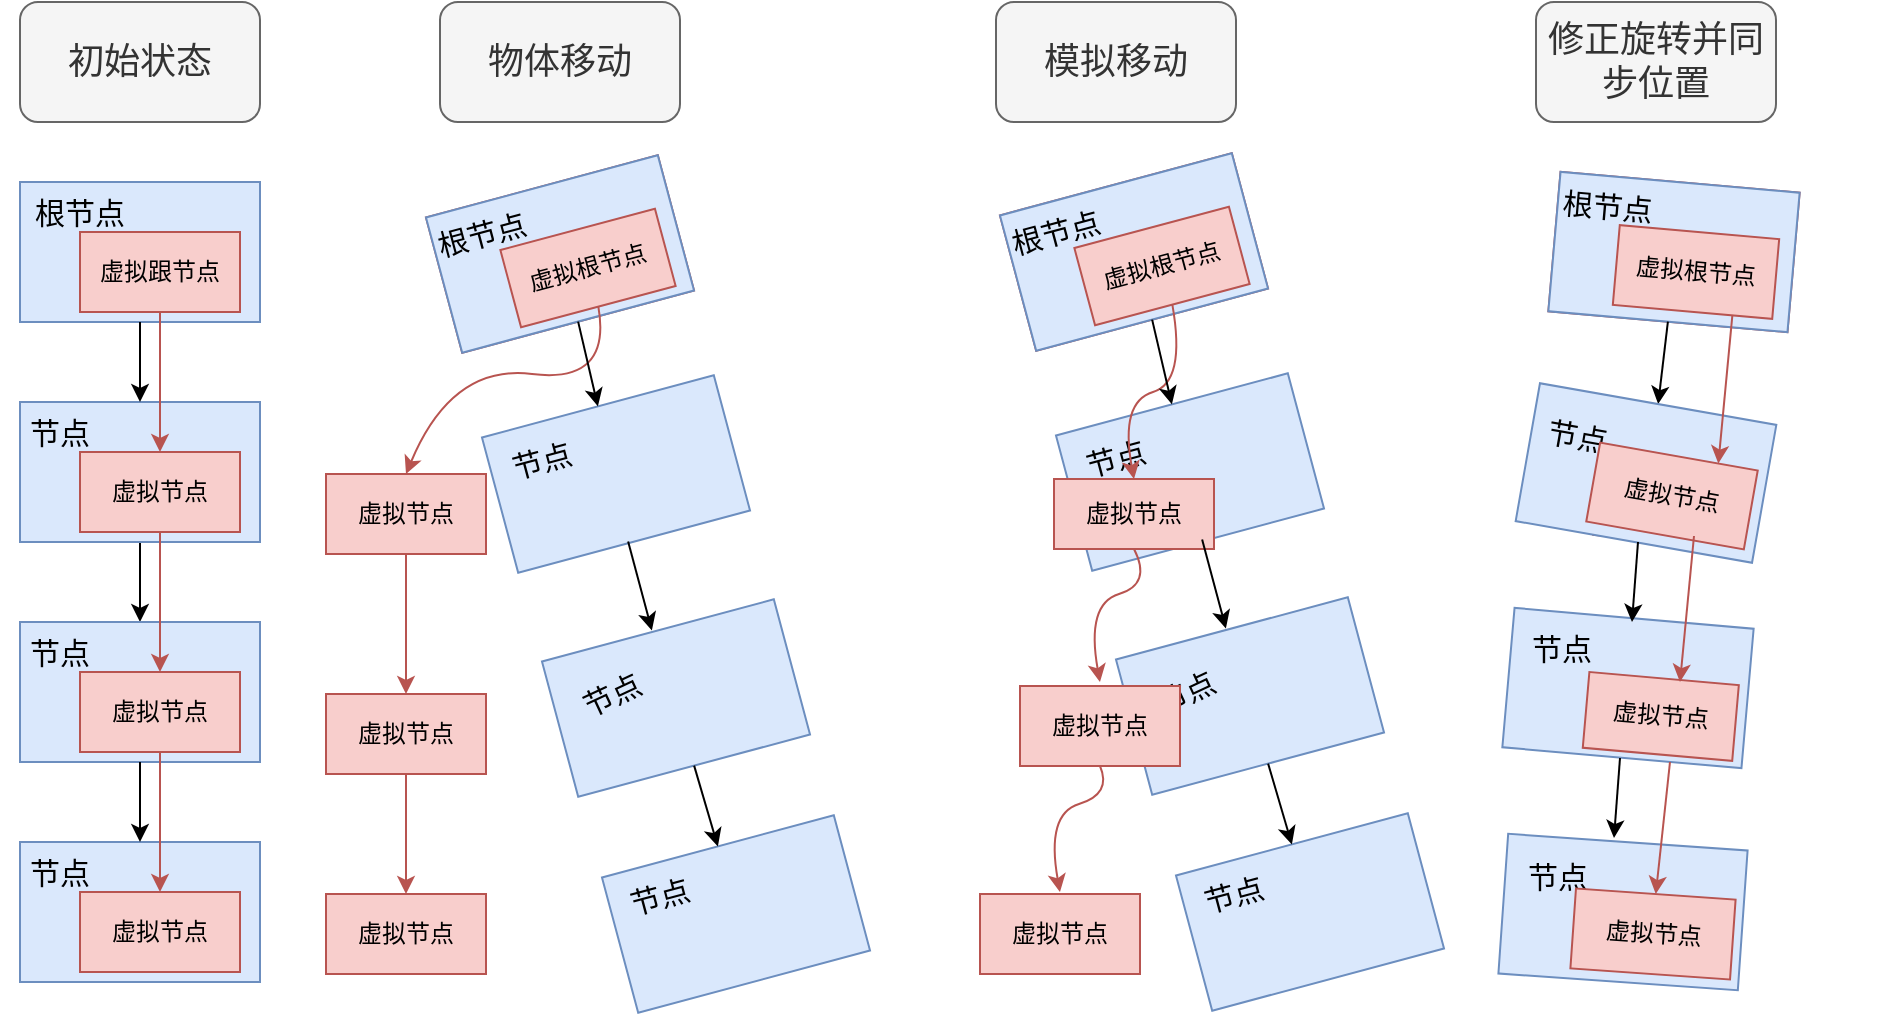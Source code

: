 <mxfile version="21.7.5" type="github">
  <diagram name="第 1 页" id="8buJ6B8Z57eMmDjPGeam">
    <mxGraphModel dx="1159" dy="615" grid="1" gridSize="10" guides="1" tooltips="1" connect="1" arrows="1" fold="1" page="1" pageScale="1" pageWidth="827" pageHeight="1169" math="0" shadow="0">
      <root>
        <mxCell id="0" />
        <mxCell id="1" parent="0" />
        <mxCell id="l6V3d8CKDrvA205oDEGE-73" value="" style="group" vertex="1" connectable="0" parent="1">
          <mxGeometry x="397" y="381" width="120" height="70" as="geometry" />
        </mxCell>
        <mxCell id="l6V3d8CKDrvA205oDEGE-74" value="" style="rounded=0;whiteSpace=wrap;html=1;fillColor=#dae8fc;strokeColor=#6c8ebf;rotation=-15;" vertex="1" parent="l6V3d8CKDrvA205oDEGE-73">
          <mxGeometry x="11" y="-8" width="120" height="70" as="geometry" />
        </mxCell>
        <mxCell id="l6V3d8CKDrvA205oDEGE-75" value="&lt;font style=&quot;font-size: 15px;&quot;&gt;节点&lt;/font&gt;" style="text;html=1;strokeColor=none;fillColor=none;align=center;verticalAlign=middle;whiteSpace=wrap;rounded=0;rotation=-25;" vertex="1" parent="l6V3d8CKDrvA205oDEGE-73">
          <mxGeometry x="9" y="10" width="60" height="30" as="geometry" />
        </mxCell>
        <mxCell id="l6V3d8CKDrvA205oDEGE-1" value="&lt;font style=&quot;font-size: 18px;&quot;&gt;&lt;font style=&quot;font-size: 18px;&quot;&gt;初始状&lt;/font&gt;态&lt;/font&gt;" style="rounded=1;whiteSpace=wrap;html=1;fillColor=#f5f5f5;strokeColor=#666666;fontColor=#333333;" vertex="1" parent="1">
          <mxGeometry x="140" y="60" width="120" height="60" as="geometry" />
        </mxCell>
        <mxCell id="l6V3d8CKDrvA205oDEGE-13" value="" style="group;fillColor=#f8cecc;strokeColor=#b85450;" vertex="1" connectable="0" parent="1">
          <mxGeometry x="140" y="150" width="120" height="70" as="geometry" />
        </mxCell>
        <mxCell id="l6V3d8CKDrvA205oDEGE-2" value="" style="rounded=0;whiteSpace=wrap;html=1;fillColor=#dae8fc;strokeColor=#6c8ebf;" vertex="1" parent="l6V3d8CKDrvA205oDEGE-13">
          <mxGeometry width="120" height="70" as="geometry" />
        </mxCell>
        <mxCell id="l6V3d8CKDrvA205oDEGE-5" value="&lt;font style=&quot;font-size: 15px;&quot;&gt;根节点&lt;/font&gt;" style="text;html=1;strokeColor=none;fillColor=none;align=center;verticalAlign=middle;whiteSpace=wrap;rounded=0;" vertex="1" parent="l6V3d8CKDrvA205oDEGE-13">
          <mxGeometry width="60" height="30" as="geometry" />
        </mxCell>
        <mxCell id="l6V3d8CKDrvA205oDEGE-6" value="虚拟跟节点" style="rounded=0;whiteSpace=wrap;html=1;fillColor=#f8cecc;strokeColor=#b85450;" vertex="1" parent="l6V3d8CKDrvA205oDEGE-13">
          <mxGeometry x="30" y="25" width="80" height="40" as="geometry" />
        </mxCell>
        <mxCell id="l6V3d8CKDrvA205oDEGE-63" style="edgeStyle=orthogonalEdgeStyle;rounded=0;orthogonalLoop=1;jettySize=auto;html=1;entryX=0.5;entryY=0;entryDx=0;entryDy=0;" edge="1" parent="1" source="l6V3d8CKDrvA205oDEGE-15" target="l6V3d8CKDrvA205oDEGE-19">
          <mxGeometry relative="1" as="geometry" />
        </mxCell>
        <mxCell id="l6V3d8CKDrvA205oDEGE-15" value="" style="rounded=0;whiteSpace=wrap;html=1;fillColor=#dae8fc;strokeColor=#6c8ebf;" vertex="1" parent="1">
          <mxGeometry x="140" y="260" width="120" height="70" as="geometry" />
        </mxCell>
        <mxCell id="l6V3d8CKDrvA205oDEGE-16" value="&lt;font style=&quot;font-size: 15px;&quot;&gt;节点&lt;/font&gt;" style="text;html=1;strokeColor=none;fillColor=none;align=center;verticalAlign=middle;whiteSpace=wrap;rounded=0;" vertex="1" parent="1">
          <mxGeometry x="130" y="260" width="60" height="30" as="geometry" />
        </mxCell>
        <mxCell id="l6V3d8CKDrvA205oDEGE-17" value="虚拟节点" style="rounded=0;whiteSpace=wrap;html=1;fillColor=#f8cecc;strokeColor=#b85450;" vertex="1" parent="1">
          <mxGeometry x="170" y="285" width="80" height="40" as="geometry" />
        </mxCell>
        <mxCell id="l6V3d8CKDrvA205oDEGE-18" value="" style="group;fillColor=#f8cecc;strokeColor=#b85450;" vertex="1" connectable="0" parent="1">
          <mxGeometry x="140" y="370" width="120" height="70" as="geometry" />
        </mxCell>
        <mxCell id="l6V3d8CKDrvA205oDEGE-19" value="" style="rounded=0;whiteSpace=wrap;html=1;fillColor=#dae8fc;strokeColor=#6c8ebf;" vertex="1" parent="l6V3d8CKDrvA205oDEGE-18">
          <mxGeometry width="120" height="70" as="geometry" />
        </mxCell>
        <mxCell id="l6V3d8CKDrvA205oDEGE-20" value="&lt;font style=&quot;font-size: 15px;&quot;&gt;节点&lt;/font&gt;" style="text;html=1;strokeColor=none;fillColor=none;align=center;verticalAlign=middle;whiteSpace=wrap;rounded=0;" vertex="1" parent="l6V3d8CKDrvA205oDEGE-18">
          <mxGeometry x="-10" width="60" height="30" as="geometry" />
        </mxCell>
        <mxCell id="l6V3d8CKDrvA205oDEGE-21" value="虚拟节点" style="rounded=0;whiteSpace=wrap;html=1;fillColor=#f8cecc;strokeColor=#b85450;" vertex="1" parent="l6V3d8CKDrvA205oDEGE-18">
          <mxGeometry x="30" y="25" width="80" height="40" as="geometry" />
        </mxCell>
        <mxCell id="l6V3d8CKDrvA205oDEGE-26" value="" style="group;fillColor=#f8cecc;strokeColor=#b85450;" vertex="1" connectable="0" parent="1">
          <mxGeometry x="140" y="480" width="120" height="70" as="geometry" />
        </mxCell>
        <mxCell id="l6V3d8CKDrvA205oDEGE-27" value="" style="rounded=0;whiteSpace=wrap;html=1;fillColor=#dae8fc;strokeColor=#6c8ebf;" vertex="1" parent="l6V3d8CKDrvA205oDEGE-26">
          <mxGeometry width="120" height="70" as="geometry" />
        </mxCell>
        <mxCell id="l6V3d8CKDrvA205oDEGE-28" value="&lt;font style=&quot;font-size: 15px;&quot;&gt;节点&lt;/font&gt;" style="text;html=1;strokeColor=none;fillColor=none;align=center;verticalAlign=middle;whiteSpace=wrap;rounded=0;" vertex="1" parent="l6V3d8CKDrvA205oDEGE-26">
          <mxGeometry x="-10" width="60" height="30" as="geometry" />
        </mxCell>
        <mxCell id="l6V3d8CKDrvA205oDEGE-29" value="虚拟节点" style="rounded=0;whiteSpace=wrap;html=1;fillColor=#f8cecc;strokeColor=#b85450;" vertex="1" parent="l6V3d8CKDrvA205oDEGE-26">
          <mxGeometry x="30" y="25" width="80" height="40" as="geometry" />
        </mxCell>
        <mxCell id="l6V3d8CKDrvA205oDEGE-42" value="&lt;span style=&quot;font-size: 18px;&quot;&gt;物体移动&lt;/span&gt;" style="rounded=1;whiteSpace=wrap;html=1;fillColor=#f5f5f5;strokeColor=#666666;fontColor=#333333;" vertex="1" parent="1">
          <mxGeometry x="350" y="60" width="120" height="60" as="geometry" />
        </mxCell>
        <mxCell id="l6V3d8CKDrvA205oDEGE-61" style="edgeStyle=orthogonalEdgeStyle;rounded=0;orthogonalLoop=1;jettySize=auto;html=1;entryX=0.5;entryY=0;entryDx=0;entryDy=0;" edge="1" parent="1" source="l6V3d8CKDrvA205oDEGE-2" target="l6V3d8CKDrvA205oDEGE-15">
          <mxGeometry relative="1" as="geometry" />
        </mxCell>
        <mxCell id="l6V3d8CKDrvA205oDEGE-64" style="edgeStyle=orthogonalEdgeStyle;rounded=0;orthogonalLoop=1;jettySize=auto;html=1;entryX=0.5;entryY=0;entryDx=0;entryDy=0;" edge="1" parent="1" source="l6V3d8CKDrvA205oDEGE-19" target="l6V3d8CKDrvA205oDEGE-27">
          <mxGeometry relative="1" as="geometry" />
        </mxCell>
        <mxCell id="l6V3d8CKDrvA205oDEGE-65" value="" style="group;fillColor=#f8cecc;strokeColor=#b85450;rotation=-15;" vertex="1" connectable="0" parent="1">
          <mxGeometry x="350" y="151" width="120" height="70" as="geometry" />
        </mxCell>
        <mxCell id="l6V3d8CKDrvA205oDEGE-66" value="" style="rounded=0;whiteSpace=wrap;html=1;fillColor=#dae8fc;strokeColor=#6c8ebf;rotation=-15;" vertex="1" parent="l6V3d8CKDrvA205oDEGE-65">
          <mxGeometry width="120" height="70" as="geometry" />
        </mxCell>
        <mxCell id="l6V3d8CKDrvA205oDEGE-67" value="&lt;font style=&quot;font-size: 15px;&quot;&gt;根节点&lt;/font&gt;" style="text;html=1;strokeColor=none;fillColor=none;align=center;verticalAlign=middle;whiteSpace=wrap;rounded=0;rotation=-15;" vertex="1" parent="l6V3d8CKDrvA205oDEGE-65">
          <mxGeometry x="-9" y="10" width="60" height="30" as="geometry" />
        </mxCell>
        <mxCell id="l6V3d8CKDrvA205oDEGE-68" value="虚拟根节点" style="rounded=0;whiteSpace=wrap;html=1;fillColor=#f8cecc;strokeColor=#b85450;rotation=-15;" vertex="1" parent="l6V3d8CKDrvA205oDEGE-65">
          <mxGeometry x="34" y="22" width="80" height="40" as="geometry" />
        </mxCell>
        <mxCell id="l6V3d8CKDrvA205oDEGE-70" value="" style="rounded=0;whiteSpace=wrap;html=1;fillColor=#dae8fc;strokeColor=#6c8ebf;rotation=-15;" vertex="1" parent="1">
          <mxGeometry x="378" y="261" width="120" height="70" as="geometry" />
        </mxCell>
        <mxCell id="l6V3d8CKDrvA205oDEGE-71" value="&lt;font style=&quot;font-size: 15px;&quot;&gt;节点&lt;/font&gt;" style="text;html=1;strokeColor=none;fillColor=none;align=center;verticalAlign=middle;whiteSpace=wrap;rounded=0;rotation=-15;" vertex="1" parent="1">
          <mxGeometry x="371" y="274" width="60" height="30" as="geometry" />
        </mxCell>
        <mxCell id="l6V3d8CKDrvA205oDEGE-92" style="edgeStyle=orthogonalEdgeStyle;rounded=0;orthogonalLoop=1;jettySize=auto;html=1;entryX=0.5;entryY=0;entryDx=0;entryDy=0;fillColor=#f8cecc;strokeColor=#b85450;" edge="1" parent="1" source="l6V3d8CKDrvA205oDEGE-72" target="l6V3d8CKDrvA205oDEGE-76">
          <mxGeometry relative="1" as="geometry" />
        </mxCell>
        <mxCell id="l6V3d8CKDrvA205oDEGE-72" value="虚拟节点" style="rounded=0;whiteSpace=wrap;html=1;fillColor=#f8cecc;strokeColor=#b85450;" vertex="1" parent="1">
          <mxGeometry x="293" y="296" width="80" height="40" as="geometry" />
        </mxCell>
        <mxCell id="l6V3d8CKDrvA205oDEGE-77" value="" style="group;rotation=-15;" vertex="1" connectable="0" parent="1">
          <mxGeometry x="451" y="479" width="120" height="70" as="geometry" />
        </mxCell>
        <mxCell id="l6V3d8CKDrvA205oDEGE-78" value="" style="rounded=0;whiteSpace=wrap;html=1;fillColor=#dae8fc;strokeColor=#6c8ebf;rotation=-15;" vertex="1" parent="l6V3d8CKDrvA205oDEGE-77">
          <mxGeometry x="-13" y="2" width="120" height="70" as="geometry" />
        </mxCell>
        <mxCell id="l6V3d8CKDrvA205oDEGE-79" value="&lt;font style=&quot;font-size: 15px;&quot;&gt;节点&lt;/font&gt;" style="text;html=1;strokeColor=none;fillColor=none;align=center;verticalAlign=middle;whiteSpace=wrap;rounded=0;rotation=-15;" vertex="1" parent="l6V3d8CKDrvA205oDEGE-77">
          <mxGeometry x="-21" y="13" width="60" height="30" as="geometry" />
        </mxCell>
        <mxCell id="l6V3d8CKDrvA205oDEGE-93" style="edgeStyle=orthogonalEdgeStyle;rounded=0;orthogonalLoop=1;jettySize=auto;html=1;entryX=0.5;entryY=0;entryDx=0;entryDy=0;fillColor=#f8cecc;strokeColor=#b85450;" edge="1" parent="1" source="l6V3d8CKDrvA205oDEGE-76" target="l6V3d8CKDrvA205oDEGE-80">
          <mxGeometry relative="1" as="geometry" />
        </mxCell>
        <mxCell id="l6V3d8CKDrvA205oDEGE-76" value="虚拟节点" style="rounded=0;whiteSpace=wrap;html=1;fillColor=#f8cecc;strokeColor=#b85450;" vertex="1" parent="1">
          <mxGeometry x="293" y="406" width="80" height="40" as="geometry" />
        </mxCell>
        <mxCell id="l6V3d8CKDrvA205oDEGE-80" value="虚拟节点" style="rounded=0;whiteSpace=wrap;html=1;fillColor=#f8cecc;strokeColor=#b85450;" vertex="1" parent="1">
          <mxGeometry x="293" y="506" width="80" height="40" as="geometry" />
        </mxCell>
        <mxCell id="l6V3d8CKDrvA205oDEGE-90" value="" style="curved=1;endArrow=classic;html=1;rounded=0;exitX=0.5;exitY=1;exitDx=0;exitDy=0;entryX=0.5;entryY=0;entryDx=0;entryDy=0;fillColor=#f8cecc;strokeColor=#b85450;" edge="1" parent="1" source="l6V3d8CKDrvA205oDEGE-68" target="l6V3d8CKDrvA205oDEGE-72">
          <mxGeometry width="50" height="50" relative="1" as="geometry">
            <mxPoint x="316" y="261" as="sourcePoint" />
            <mxPoint x="366" y="211" as="targetPoint" />
            <Array as="points">
              <mxPoint x="436" y="251" />
              <mxPoint x="356" y="241" />
            </Array>
          </mxGeometry>
        </mxCell>
        <mxCell id="l6V3d8CKDrvA205oDEGE-96" value="" style="endArrow=classic;html=1;rounded=0;exitX=0.5;exitY=1;exitDx=0;exitDy=0;entryX=0.5;entryY=0;entryDx=0;entryDy=0;" edge="1" parent="1" source="l6V3d8CKDrvA205oDEGE-66" target="l6V3d8CKDrvA205oDEGE-70">
          <mxGeometry width="50" height="50" relative="1" as="geometry">
            <mxPoint x="425.059" y="229.807" as="sourcePoint" />
            <mxPoint x="576" y="321" as="targetPoint" />
          </mxGeometry>
        </mxCell>
        <mxCell id="l6V3d8CKDrvA205oDEGE-97" style="edgeStyle=orthogonalEdgeStyle;rounded=0;orthogonalLoop=1;jettySize=auto;html=1;entryX=0.5;entryY=0;entryDx=0;entryDy=0;fillColor=#f8cecc;strokeColor=#b85450;" edge="1" parent="1" source="l6V3d8CKDrvA205oDEGE-6" target="l6V3d8CKDrvA205oDEGE-17">
          <mxGeometry relative="1" as="geometry" />
        </mxCell>
        <mxCell id="l6V3d8CKDrvA205oDEGE-99" style="edgeStyle=orthogonalEdgeStyle;rounded=0;orthogonalLoop=1;jettySize=auto;html=1;fillColor=#f8cecc;strokeColor=#b85450;" edge="1" parent="1" source="l6V3d8CKDrvA205oDEGE-21" target="l6V3d8CKDrvA205oDEGE-29">
          <mxGeometry relative="1" as="geometry" />
        </mxCell>
        <mxCell id="l6V3d8CKDrvA205oDEGE-98" style="edgeStyle=orthogonalEdgeStyle;rounded=0;orthogonalLoop=1;jettySize=auto;html=1;entryX=0.5;entryY=0;entryDx=0;entryDy=0;fillColor=#f8cecc;strokeColor=#b85450;" edge="1" parent="1" source="l6V3d8CKDrvA205oDEGE-17" target="l6V3d8CKDrvA205oDEGE-21">
          <mxGeometry relative="1" as="geometry" />
        </mxCell>
        <mxCell id="l6V3d8CKDrvA205oDEGE-100" value="" style="endArrow=classic;html=1;rounded=0;exitX=0.5;exitY=1;exitDx=0;exitDy=0;entryX=0.5;entryY=0;entryDx=0;entryDy=0;" edge="1" parent="1">
          <mxGeometry width="50" height="50" relative="1" as="geometry">
            <mxPoint x="444.059" y="329.807" as="sourcePoint" />
            <mxPoint x="455.941" y="374.193" as="targetPoint" />
          </mxGeometry>
        </mxCell>
        <mxCell id="l6V3d8CKDrvA205oDEGE-105" value="" style="endArrow=classic;html=1;rounded=0;exitX=0.5;exitY=1;exitDx=0;exitDy=0;entryX=0.5;entryY=0;entryDx=0;entryDy=0;" edge="1" parent="1" source="l6V3d8CKDrvA205oDEGE-74" target="l6V3d8CKDrvA205oDEGE-78">
          <mxGeometry width="50" height="50" relative="1" as="geometry">
            <mxPoint x="560" y="381" as="sourcePoint" />
            <mxPoint x="610" y="331" as="targetPoint" />
          </mxGeometry>
        </mxCell>
        <mxCell id="l6V3d8CKDrvA205oDEGE-106" value="&lt;span style=&quot;font-size: 18px;&quot;&gt;模拟移动&lt;/span&gt;" style="rounded=1;whiteSpace=wrap;html=1;fillColor=#f5f5f5;strokeColor=#666666;fontColor=#333333;" vertex="1" parent="1">
          <mxGeometry x="628" y="60" width="120" height="60" as="geometry" />
        </mxCell>
        <mxCell id="l6V3d8CKDrvA205oDEGE-107" value="" style="group" vertex="1" connectable="0" parent="1">
          <mxGeometry x="684" y="380" width="120" height="70" as="geometry" />
        </mxCell>
        <mxCell id="l6V3d8CKDrvA205oDEGE-108" value="" style="rounded=0;whiteSpace=wrap;html=1;fillColor=#dae8fc;strokeColor=#6c8ebf;rotation=-15;" vertex="1" parent="l6V3d8CKDrvA205oDEGE-107">
          <mxGeometry x="11" y="-8" width="120" height="70" as="geometry" />
        </mxCell>
        <mxCell id="l6V3d8CKDrvA205oDEGE-109" value="&lt;font style=&quot;font-size: 15px;&quot;&gt;节点&lt;/font&gt;" style="text;html=1;strokeColor=none;fillColor=none;align=center;verticalAlign=middle;whiteSpace=wrap;rounded=0;rotation=-25;" vertex="1" parent="l6V3d8CKDrvA205oDEGE-107">
          <mxGeometry x="9" y="10" width="60" height="30" as="geometry" />
        </mxCell>
        <mxCell id="l6V3d8CKDrvA205oDEGE-110" value="" style="group;fillColor=#f8cecc;strokeColor=#b85450;rotation=-15;" vertex="1" connectable="0" parent="1">
          <mxGeometry x="637" y="150" width="120" height="70" as="geometry" />
        </mxCell>
        <mxCell id="l6V3d8CKDrvA205oDEGE-111" value="" style="rounded=0;whiteSpace=wrap;html=1;fillColor=#dae8fc;strokeColor=#6c8ebf;rotation=-15;" vertex="1" parent="l6V3d8CKDrvA205oDEGE-110">
          <mxGeometry width="120" height="70" as="geometry" />
        </mxCell>
        <mxCell id="l6V3d8CKDrvA205oDEGE-112" value="&lt;font style=&quot;font-size: 15px;&quot;&gt;根节点&lt;/font&gt;" style="text;html=1;strokeColor=none;fillColor=none;align=center;verticalAlign=middle;whiteSpace=wrap;rounded=0;rotation=-15;" vertex="1" parent="l6V3d8CKDrvA205oDEGE-110">
          <mxGeometry x="-9" y="10" width="60" height="30" as="geometry" />
        </mxCell>
        <mxCell id="l6V3d8CKDrvA205oDEGE-113" value="虚拟根节点" style="rounded=0;whiteSpace=wrap;html=1;fillColor=#f8cecc;strokeColor=#b85450;rotation=-15;" vertex="1" parent="l6V3d8CKDrvA205oDEGE-110">
          <mxGeometry x="34" y="22" width="80" height="40" as="geometry" />
        </mxCell>
        <mxCell id="l6V3d8CKDrvA205oDEGE-114" value="" style="rounded=0;whiteSpace=wrap;html=1;fillColor=#dae8fc;strokeColor=#6c8ebf;rotation=-15;" vertex="1" parent="1">
          <mxGeometry x="665" y="260" width="120" height="70" as="geometry" />
        </mxCell>
        <mxCell id="l6V3d8CKDrvA205oDEGE-115" value="&lt;font style=&quot;font-size: 15px;&quot;&gt;节点&lt;/font&gt;" style="text;html=1;strokeColor=none;fillColor=none;align=center;verticalAlign=middle;whiteSpace=wrap;rounded=0;rotation=-15;" vertex="1" parent="1">
          <mxGeometry x="658" y="273" width="60" height="30" as="geometry" />
        </mxCell>
        <mxCell id="l6V3d8CKDrvA205oDEGE-117" value="虚拟节点" style="rounded=0;whiteSpace=wrap;html=1;fillColor=#f8cecc;strokeColor=#b85450;" vertex="1" parent="1">
          <mxGeometry x="657" y="298.5" width="80" height="35" as="geometry" />
        </mxCell>
        <mxCell id="l6V3d8CKDrvA205oDEGE-118" value="" style="group;rotation=-15;" vertex="1" connectable="0" parent="1">
          <mxGeometry x="738" y="478" width="120" height="70" as="geometry" />
        </mxCell>
        <mxCell id="l6V3d8CKDrvA205oDEGE-119" value="" style="rounded=0;whiteSpace=wrap;html=1;fillColor=#dae8fc;strokeColor=#6c8ebf;rotation=-15;" vertex="1" parent="l6V3d8CKDrvA205oDEGE-118">
          <mxGeometry x="-13" y="2" width="120" height="70" as="geometry" />
        </mxCell>
        <mxCell id="l6V3d8CKDrvA205oDEGE-120" value="&lt;font style=&quot;font-size: 15px;&quot;&gt;节点&lt;/font&gt;" style="text;html=1;strokeColor=none;fillColor=none;align=center;verticalAlign=middle;whiteSpace=wrap;rounded=0;rotation=-15;" vertex="1" parent="l6V3d8CKDrvA205oDEGE-118">
          <mxGeometry x="-21" y="13" width="60" height="30" as="geometry" />
        </mxCell>
        <mxCell id="l6V3d8CKDrvA205oDEGE-123" value="虚拟节点" style="rounded=0;whiteSpace=wrap;html=1;fillColor=#f8cecc;strokeColor=#b85450;" vertex="1" parent="1">
          <mxGeometry x="620" y="506" width="80" height="40" as="geometry" />
        </mxCell>
        <mxCell id="l6V3d8CKDrvA205oDEGE-124" value="" style="curved=1;endArrow=classic;html=1;rounded=0;exitX=0.5;exitY=1;exitDx=0;exitDy=0;entryX=0.5;entryY=0;entryDx=0;entryDy=0;fillColor=#f8cecc;strokeColor=#b85450;" edge="1" parent="1" source="l6V3d8CKDrvA205oDEGE-113" target="l6V3d8CKDrvA205oDEGE-117">
          <mxGeometry width="50" height="50" relative="1" as="geometry">
            <mxPoint x="603" y="260" as="sourcePoint" />
            <mxPoint x="653" y="210" as="targetPoint" />
            <Array as="points">
              <mxPoint x="723" y="250" />
              <mxPoint x="690" y="260" />
            </Array>
          </mxGeometry>
        </mxCell>
        <mxCell id="l6V3d8CKDrvA205oDEGE-125" value="" style="endArrow=classic;html=1;rounded=0;exitX=0.5;exitY=1;exitDx=0;exitDy=0;entryX=0.5;entryY=0;entryDx=0;entryDy=0;" edge="1" parent="1" source="l6V3d8CKDrvA205oDEGE-111" target="l6V3d8CKDrvA205oDEGE-114">
          <mxGeometry width="50" height="50" relative="1" as="geometry">
            <mxPoint x="712.059" y="228.807" as="sourcePoint" />
            <mxPoint x="863" y="320" as="targetPoint" />
          </mxGeometry>
        </mxCell>
        <mxCell id="l6V3d8CKDrvA205oDEGE-126" value="" style="endArrow=classic;html=1;rounded=0;exitX=0.5;exitY=1;exitDx=0;exitDy=0;entryX=0.5;entryY=0;entryDx=0;entryDy=0;" edge="1" parent="1">
          <mxGeometry width="50" height="50" relative="1" as="geometry">
            <mxPoint x="731.059" y="328.807" as="sourcePoint" />
            <mxPoint x="742.941" y="373.193" as="targetPoint" />
          </mxGeometry>
        </mxCell>
        <mxCell id="l6V3d8CKDrvA205oDEGE-127" value="" style="endArrow=classic;html=1;rounded=0;exitX=0.5;exitY=1;exitDx=0;exitDy=0;entryX=0.5;entryY=0;entryDx=0;entryDy=0;" edge="1" parent="1" source="l6V3d8CKDrvA205oDEGE-108" target="l6V3d8CKDrvA205oDEGE-119">
          <mxGeometry width="50" height="50" relative="1" as="geometry">
            <mxPoint x="847" y="380" as="sourcePoint" />
            <mxPoint x="897" y="330" as="targetPoint" />
          </mxGeometry>
        </mxCell>
        <mxCell id="l6V3d8CKDrvA205oDEGE-122" value="虚拟节点" style="rounded=0;whiteSpace=wrap;html=1;fillColor=#f8cecc;strokeColor=#b85450;" vertex="1" parent="1">
          <mxGeometry x="640" y="402" width="80" height="40" as="geometry" />
        </mxCell>
        <mxCell id="l6V3d8CKDrvA205oDEGE-134" value="" style="curved=1;endArrow=classic;html=1;rounded=0;exitX=0.5;exitY=1;exitDx=0;exitDy=0;entryX=0.5;entryY=0;entryDx=0;entryDy=0;fillColor=#f8cecc;strokeColor=#b85450;" edge="1" parent="1" source="l6V3d8CKDrvA205oDEGE-117">
          <mxGeometry width="50" height="50" relative="1" as="geometry">
            <mxPoint x="699" y="312" as="sourcePoint" />
            <mxPoint x="680" y="400" as="targetPoint" />
            <Array as="points">
              <mxPoint x="706" y="351" />
              <mxPoint x="673" y="361" />
            </Array>
          </mxGeometry>
        </mxCell>
        <mxCell id="l6V3d8CKDrvA205oDEGE-135" value="" style="curved=1;endArrow=classic;html=1;rounded=0;entryX=0.5;entryY=0;entryDx=0;entryDy=0;fillColor=#f8cecc;strokeColor=#b85450;exitX=0.5;exitY=1;exitDx=0;exitDy=0;" edge="1" parent="1" source="l6V3d8CKDrvA205oDEGE-122">
          <mxGeometry width="50" height="50" relative="1" as="geometry">
            <mxPoint x="680" y="440" as="sourcePoint" />
            <mxPoint x="660" y="505" as="targetPoint" />
            <Array as="points">
              <mxPoint x="686" y="456" />
              <mxPoint x="653" y="466" />
            </Array>
          </mxGeometry>
        </mxCell>
        <mxCell id="l6V3d8CKDrvA205oDEGE-136" value="&lt;span style=&quot;font-size: 18px;&quot;&gt;修正旋转并同步位置&lt;/span&gt;" style="rounded=1;whiteSpace=wrap;html=1;fillColor=#f5f5f5;strokeColor=#666666;fontColor=#333333;" vertex="1" parent="1">
          <mxGeometry x="898" y="60" width="120" height="60" as="geometry" />
        </mxCell>
        <mxCell id="l6V3d8CKDrvA205oDEGE-137" value="" style="group" vertex="1" connectable="0" parent="1">
          <mxGeometry x="958" y="380" width="120" height="70" as="geometry" />
        </mxCell>
        <mxCell id="l6V3d8CKDrvA205oDEGE-138" value="" style="rounded=0;whiteSpace=wrap;html=1;fillColor=#dae8fc;strokeColor=#6c8ebf;rotation=5;" vertex="1" parent="l6V3d8CKDrvA205oDEGE-137">
          <mxGeometry x="-74" y="-12" width="120" height="70" as="geometry" />
        </mxCell>
        <mxCell id="l6V3d8CKDrvA205oDEGE-155" value="虚拟节点" style="rounded=0;whiteSpace=wrap;html=1;fillColor=#f8cecc;strokeColor=#b85450;rotation=5;" vertex="1" parent="l6V3d8CKDrvA205oDEGE-137">
          <mxGeometry x="-35.1" y="18.21" width="75" height="38" as="geometry" />
        </mxCell>
        <mxCell id="l6V3d8CKDrvA205oDEGE-140" value="" style="group;fillColor=#f8cecc;strokeColor=#b85450;rotation=5;" vertex="1" connectable="0" parent="1">
          <mxGeometry x="907" y="150" width="120" height="70" as="geometry" />
        </mxCell>
        <mxCell id="l6V3d8CKDrvA205oDEGE-141" value="" style="rounded=0;whiteSpace=wrap;html=1;fillColor=#dae8fc;strokeColor=#6c8ebf;rotation=5;" vertex="1" parent="l6V3d8CKDrvA205oDEGE-140">
          <mxGeometry width="120" height="70" as="geometry" />
        </mxCell>
        <mxCell id="l6V3d8CKDrvA205oDEGE-142" value="&lt;font style=&quot;font-size: 15px;&quot;&gt;根节点&lt;/font&gt;" style="text;html=1;strokeColor=none;fillColor=none;align=center;verticalAlign=middle;whiteSpace=wrap;rounded=0;rotation=5;" vertex="1" parent="l6V3d8CKDrvA205oDEGE-140">
          <mxGeometry x="-3" y="-3" width="60" height="30" as="geometry" />
        </mxCell>
        <mxCell id="l6V3d8CKDrvA205oDEGE-143" value="虚拟根节点" style="rounded=0;whiteSpace=wrap;html=1;fillColor=#f8cecc;strokeColor=#b85450;rotation=5;" vertex="1" parent="l6V3d8CKDrvA205oDEGE-140">
          <mxGeometry x="31" y="25" width="80" height="40" as="geometry" />
        </mxCell>
        <mxCell id="l6V3d8CKDrvA205oDEGE-146" value="虚拟节点" style="rounded=0;whiteSpace=wrap;html=1;fillColor=#f8cecc;strokeColor=#b85450;rotation=5;" vertex="1" parent="1">
          <mxGeometry x="928" y="295" width="80" height="35" as="geometry" />
        </mxCell>
        <mxCell id="l6V3d8CKDrvA205oDEGE-147" value="" style="group;rotation=0;" vertex="1" connectable="0" parent="1">
          <mxGeometry x="896.5" y="482" width="120" height="70" as="geometry" />
        </mxCell>
        <mxCell id="l6V3d8CKDrvA205oDEGE-148" value="" style="rounded=0;whiteSpace=wrap;html=1;fillColor=#dae8fc;strokeColor=#6c8ebf;rotation=4;" vertex="1" parent="l6V3d8CKDrvA205oDEGE-147">
          <mxGeometry x="-15" y="-2" width="120" height="70" as="geometry" />
        </mxCell>
        <mxCell id="l6V3d8CKDrvA205oDEGE-149" value="&lt;font style=&quot;font-size: 15px;&quot;&gt;节点&lt;/font&gt;" style="text;html=1;strokeColor=none;fillColor=none;align=center;verticalAlign=middle;whiteSpace=wrap;rounded=0;rotation=0;" vertex="1" parent="l6V3d8CKDrvA205oDEGE-147">
          <mxGeometry x="-18" width="60" height="30" as="geometry" />
        </mxCell>
        <mxCell id="l6V3d8CKDrvA205oDEGE-150" value="虚拟节点" style="rounded=0;whiteSpace=wrap;html=1;fillColor=#f8cecc;strokeColor=#b85450;rotation=4;" vertex="1" parent="l6V3d8CKDrvA205oDEGE-147">
          <mxGeometry x="20" y="24" width="80" height="40" as="geometry" />
        </mxCell>
        <mxCell id="l6V3d8CKDrvA205oDEGE-152" value="" style="endArrow=classic;html=1;rounded=0;exitX=0.5;exitY=1;exitDx=0;exitDy=0;entryX=0.5;entryY=0;entryDx=0;entryDy=0;" edge="1" parent="1" source="l6V3d8CKDrvA205oDEGE-141" target="l6V3d8CKDrvA205oDEGE-144">
          <mxGeometry width="50" height="50" relative="1" as="geometry">
            <mxPoint x="982.059" y="228.807" as="sourcePoint" />
            <mxPoint x="1133" y="320" as="targetPoint" />
          </mxGeometry>
        </mxCell>
        <mxCell id="l6V3d8CKDrvA205oDEGE-139" value="&lt;font style=&quot;font-size: 15px;&quot;&gt;节点&lt;/font&gt;" style="text;html=1;strokeColor=none;fillColor=none;align=center;verticalAlign=middle;whiteSpace=wrap;rounded=0;rotation=0;" vertex="1" parent="1">
          <mxGeometry x="881" y="368" width="60" height="30" as="geometry" />
        </mxCell>
        <mxCell id="l6V3d8CKDrvA205oDEGE-158" value="" style="group;rotation=10;" vertex="1" connectable="0" parent="1">
          <mxGeometry x="890.178" y="255.404" width="125.644" height="80.192" as="geometry" />
        </mxCell>
        <mxCell id="l6V3d8CKDrvA205oDEGE-144" value="" style="rounded=0;whiteSpace=wrap;html=1;fillColor=#dae8fc;strokeColor=#6c8ebf;rotation=10;" vertex="1" parent="l6V3d8CKDrvA205oDEGE-158">
          <mxGeometry x="2.822" y="5.096" width="120" height="70" as="geometry" />
        </mxCell>
        <mxCell id="l6V3d8CKDrvA205oDEGE-145" value="&lt;font style=&quot;font-size: 15px;&quot;&gt;节点&lt;/font&gt;" style="text;html=1;strokeColor=none;fillColor=none;align=center;verticalAlign=middle;whiteSpace=wrap;rounded=0;rotation=10;" vertex="1" parent="l6V3d8CKDrvA205oDEGE-158">
          <mxGeometry x="-1.178" y="6.596" width="60" height="30" as="geometry" />
        </mxCell>
        <mxCell id="l6V3d8CKDrvA205oDEGE-159" value="虚拟节点" style="rounded=0;whiteSpace=wrap;html=1;fillColor=#f8cecc;strokeColor=#b85450;rotation=10;" vertex="1" parent="l6V3d8CKDrvA205oDEGE-158">
          <mxGeometry x="35.822" y="31.596" width="80" height="40" as="geometry" />
        </mxCell>
        <mxCell id="l6V3d8CKDrvA205oDEGE-169" value="" style="endArrow=classic;html=1;rounded=0;exitX=0.75;exitY=1;exitDx=0;exitDy=0;fillColor=#f8cecc;strokeColor=#b85450;" edge="1" parent="l6V3d8CKDrvA205oDEGE-158">
          <mxGeometry width="50" height="50" relative="1" as="geometry">
            <mxPoint x="86.822" y="71.596" as="sourcePoint" />
            <mxPoint x="79.822" y="144.596" as="targetPoint" />
          </mxGeometry>
        </mxCell>
        <mxCell id="l6V3d8CKDrvA205oDEGE-163" value="" style="endArrow=classic;html=1;rounded=0;" edge="1" parent="1">
          <mxGeometry width="50" height="50" relative="1" as="geometry">
            <mxPoint x="949" y="330" as="sourcePoint" />
            <mxPoint x="946" y="370" as="targetPoint" />
          </mxGeometry>
        </mxCell>
        <mxCell id="l6V3d8CKDrvA205oDEGE-166" value="" style="endArrow=classic;html=1;rounded=0;" edge="1" parent="1">
          <mxGeometry width="50" height="50" relative="1" as="geometry">
            <mxPoint x="940" y="438" as="sourcePoint" />
            <mxPoint x="937" y="478" as="targetPoint" />
          </mxGeometry>
        </mxCell>
        <mxCell id="l6V3d8CKDrvA205oDEGE-168" value="" style="endArrow=classic;html=1;rounded=0;exitX=0.75;exitY=1;exitDx=0;exitDy=0;entryX=0.75;entryY=0;entryDx=0;entryDy=0;fillColor=#f8cecc;strokeColor=#b85450;" edge="1" parent="1" source="l6V3d8CKDrvA205oDEGE-143" target="l6V3d8CKDrvA205oDEGE-159">
          <mxGeometry width="50" height="50" relative="1" as="geometry">
            <mxPoint x="570" y="340" as="sourcePoint" />
            <mxPoint x="620" y="290" as="targetPoint" />
          </mxGeometry>
        </mxCell>
        <mxCell id="l6V3d8CKDrvA205oDEGE-170" value="" style="endArrow=classic;html=1;rounded=0;exitX=0.75;exitY=1;exitDx=0;exitDy=0;fillColor=#f8cecc;strokeColor=#b85450;entryX=0.5;entryY=0;entryDx=0;entryDy=0;" edge="1" parent="1" target="l6V3d8CKDrvA205oDEGE-150">
          <mxGeometry width="50" height="50" relative="1" as="geometry">
            <mxPoint x="965" y="440" as="sourcePoint" />
            <mxPoint x="958" y="513" as="targetPoint" />
          </mxGeometry>
        </mxCell>
      </root>
    </mxGraphModel>
  </diagram>
</mxfile>
